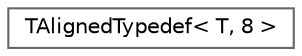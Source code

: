 digraph "Graphical Class Hierarchy"
{
 // INTERACTIVE_SVG=YES
 // LATEX_PDF_SIZE
  bgcolor="transparent";
  edge [fontname=Helvetica,fontsize=10,labelfontname=Helvetica,labelfontsize=10];
  node [fontname=Helvetica,fontsize=10,shape=box,height=0.2,width=0.4];
  rankdir="LR";
  Node0 [id="Node000000",label="TAlignedTypedef\< T, 8 \>",height=0.2,width=0.4,color="grey40", fillcolor="white", style="filled",URL="$dd/d20/classTAlignedTypedef_3_01T_00_018_01_4.html",tooltip=" "];
}
